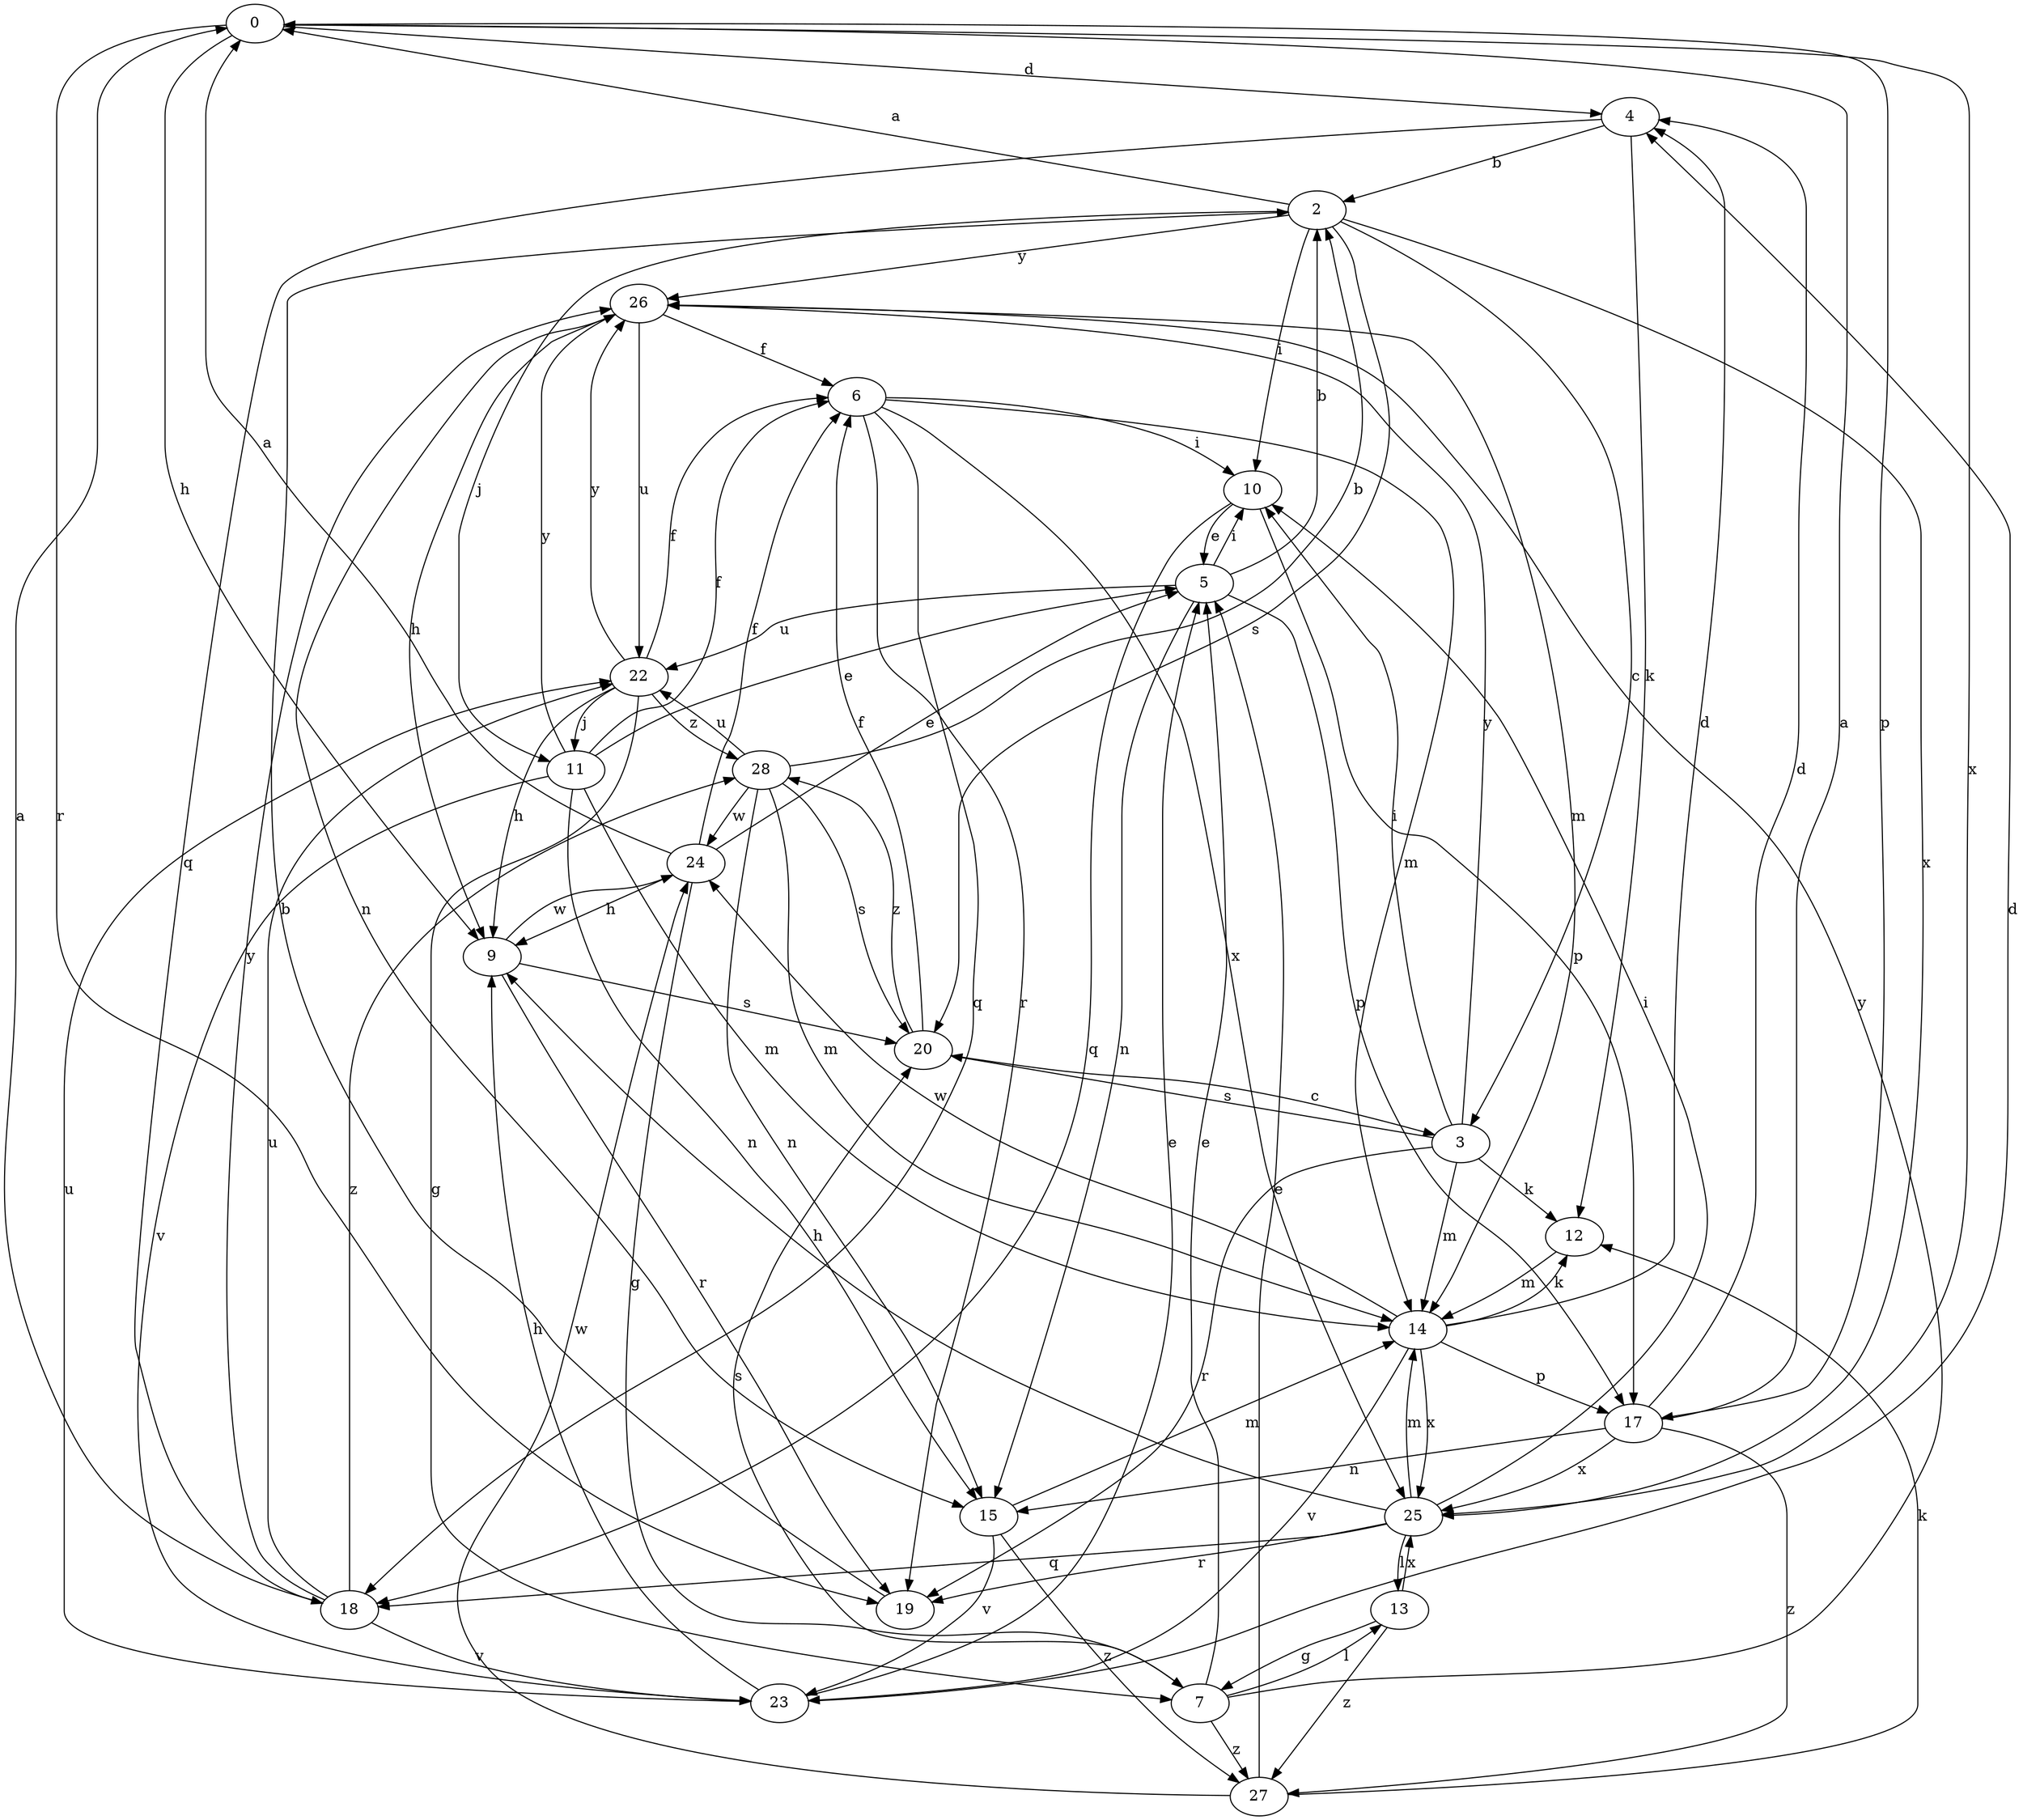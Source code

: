 strict digraph  {
0;
2;
3;
4;
5;
6;
7;
9;
10;
11;
12;
13;
14;
15;
17;
18;
19;
20;
22;
23;
24;
25;
26;
27;
28;
0 -> 4  [label=d];
0 -> 9  [label=h];
0 -> 17  [label=p];
0 -> 19  [label=r];
0 -> 25  [label=x];
2 -> 0  [label=a];
2 -> 3  [label=c];
2 -> 10  [label=i];
2 -> 11  [label=j];
2 -> 20  [label=s];
2 -> 25  [label=x];
2 -> 26  [label=y];
3 -> 10  [label=i];
3 -> 12  [label=k];
3 -> 14  [label=m];
3 -> 19  [label=r];
3 -> 20  [label=s];
3 -> 26  [label=y];
4 -> 2  [label=b];
4 -> 12  [label=k];
4 -> 18  [label=q];
5 -> 2  [label=b];
5 -> 10  [label=i];
5 -> 15  [label=n];
5 -> 17  [label=p];
5 -> 22  [label=u];
6 -> 10  [label=i];
6 -> 14  [label=m];
6 -> 18  [label=q];
6 -> 19  [label=r];
6 -> 25  [label=x];
7 -> 5  [label=e];
7 -> 13  [label=l];
7 -> 20  [label=s];
7 -> 26  [label=y];
7 -> 27  [label=z];
9 -> 19  [label=r];
9 -> 20  [label=s];
9 -> 24  [label=w];
10 -> 5  [label=e];
10 -> 17  [label=p];
10 -> 18  [label=q];
11 -> 5  [label=e];
11 -> 6  [label=f];
11 -> 14  [label=m];
11 -> 15  [label=n];
11 -> 23  [label=v];
11 -> 26  [label=y];
12 -> 14  [label=m];
13 -> 7  [label=g];
13 -> 25  [label=x];
13 -> 27  [label=z];
14 -> 4  [label=d];
14 -> 12  [label=k];
14 -> 17  [label=p];
14 -> 23  [label=v];
14 -> 24  [label=w];
14 -> 25  [label=x];
15 -> 14  [label=m];
15 -> 23  [label=v];
15 -> 27  [label=z];
17 -> 0  [label=a];
17 -> 4  [label=d];
17 -> 15  [label=n];
17 -> 25  [label=x];
17 -> 27  [label=z];
18 -> 0  [label=a];
18 -> 22  [label=u];
18 -> 23  [label=v];
18 -> 26  [label=y];
18 -> 28  [label=z];
19 -> 2  [label=b];
20 -> 3  [label=c];
20 -> 6  [label=f];
20 -> 28  [label=z];
22 -> 6  [label=f];
22 -> 7  [label=g];
22 -> 9  [label=h];
22 -> 11  [label=j];
22 -> 26  [label=y];
22 -> 28  [label=z];
23 -> 4  [label=d];
23 -> 5  [label=e];
23 -> 9  [label=h];
23 -> 22  [label=u];
24 -> 0  [label=a];
24 -> 5  [label=e];
24 -> 6  [label=f];
24 -> 7  [label=g];
24 -> 9  [label=h];
25 -> 9  [label=h];
25 -> 10  [label=i];
25 -> 13  [label=l];
25 -> 14  [label=m];
25 -> 18  [label=q];
25 -> 19  [label=r];
26 -> 6  [label=f];
26 -> 9  [label=h];
26 -> 14  [label=m];
26 -> 15  [label=n];
26 -> 22  [label=u];
27 -> 5  [label=e];
27 -> 12  [label=k];
27 -> 24  [label=w];
28 -> 2  [label=b];
28 -> 14  [label=m];
28 -> 15  [label=n];
28 -> 20  [label=s];
28 -> 22  [label=u];
28 -> 24  [label=w];
}
